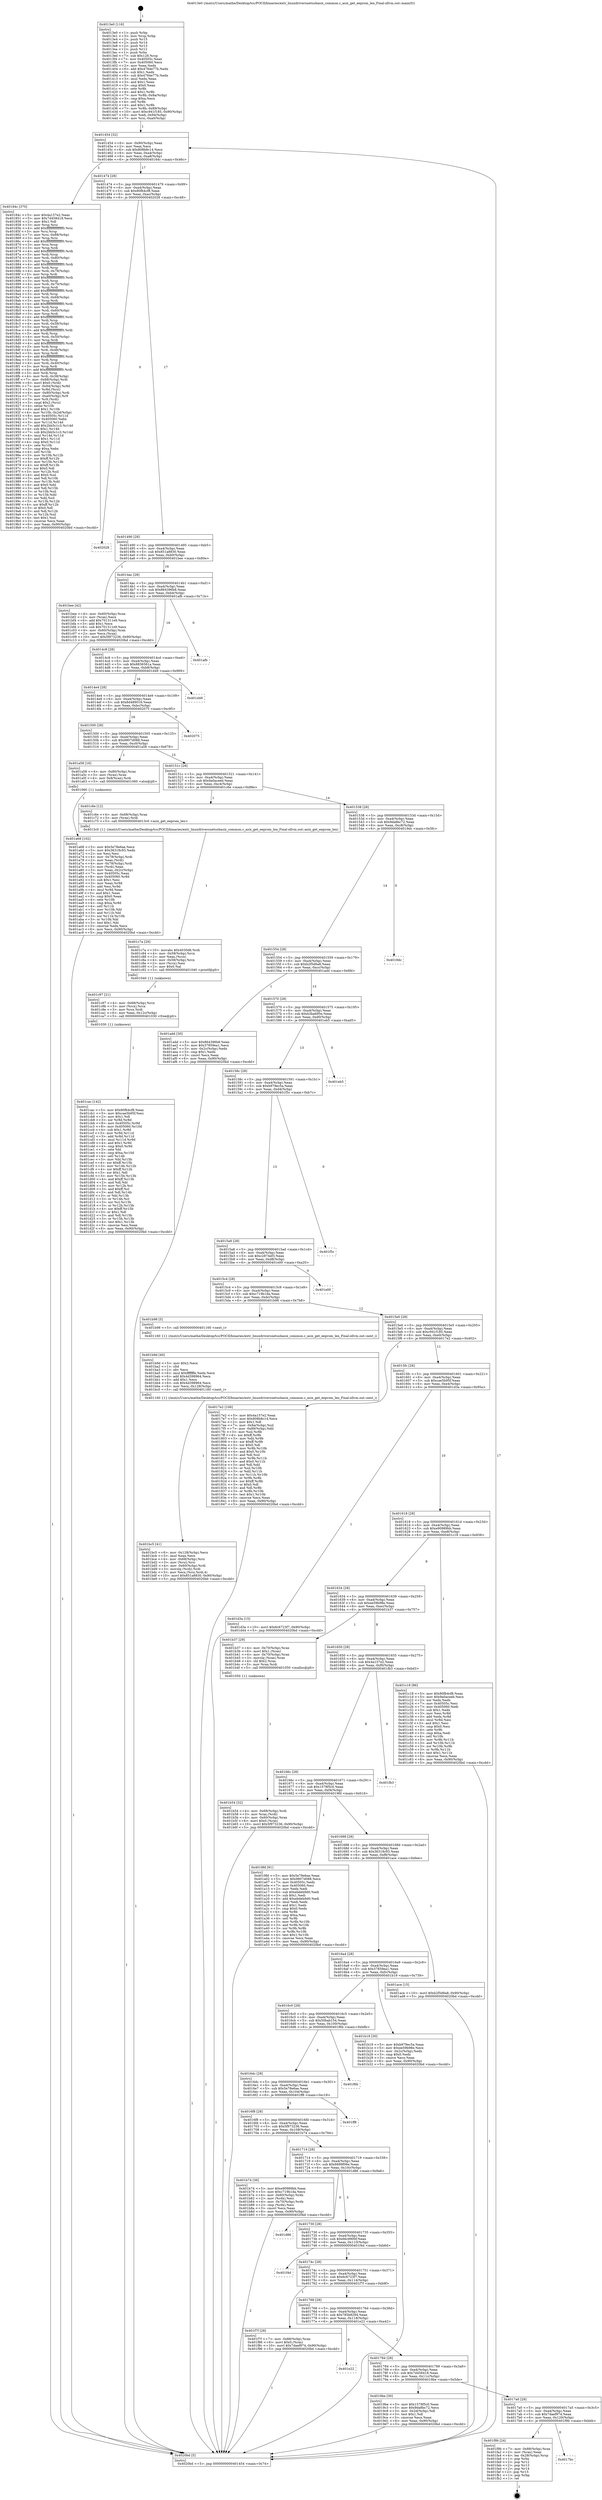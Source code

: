 digraph "0x4013e0" {
  label = "0x4013e0 (/mnt/c/Users/mathe/Desktop/tcc/POCII/binaries/extr_linuxdriversnetusbasix_common.c_asix_get_eeprom_len_Final-ollvm.out::main(0))"
  labelloc = "t"
  node[shape=record]

  Entry [label="",width=0.3,height=0.3,shape=circle,fillcolor=black,style=filled]
  "0x401454" [label="{
     0x401454 [32]\l
     | [instrs]\l
     &nbsp;&nbsp;0x401454 \<+6\>: mov -0x90(%rbp),%eax\l
     &nbsp;&nbsp;0x40145a \<+2\>: mov %eax,%ecx\l
     &nbsp;&nbsp;0x40145c \<+6\>: sub $0x808b8c14,%ecx\l
     &nbsp;&nbsp;0x401462 \<+6\>: mov %eax,-0xa4(%rbp)\l
     &nbsp;&nbsp;0x401468 \<+6\>: mov %ecx,-0xa8(%rbp)\l
     &nbsp;&nbsp;0x40146e \<+6\>: je 000000000040184c \<main+0x46c\>\l
  }"]
  "0x40184c" [label="{
     0x40184c [370]\l
     | [instrs]\l
     &nbsp;&nbsp;0x40184c \<+5\>: mov $0x4a157e2,%eax\l
     &nbsp;&nbsp;0x401851 \<+5\>: mov $0x7d458418,%ecx\l
     &nbsp;&nbsp;0x401856 \<+2\>: mov $0x1,%dl\l
     &nbsp;&nbsp;0x401858 \<+3\>: mov %rsp,%rsi\l
     &nbsp;&nbsp;0x40185b \<+4\>: add $0xfffffffffffffff0,%rsi\l
     &nbsp;&nbsp;0x40185f \<+3\>: mov %rsi,%rsp\l
     &nbsp;&nbsp;0x401862 \<+7\>: mov %rsi,-0x88(%rbp)\l
     &nbsp;&nbsp;0x401869 \<+3\>: mov %rsp,%rsi\l
     &nbsp;&nbsp;0x40186c \<+4\>: add $0xfffffffffffffff0,%rsi\l
     &nbsp;&nbsp;0x401870 \<+3\>: mov %rsi,%rsp\l
     &nbsp;&nbsp;0x401873 \<+3\>: mov %rsp,%rdi\l
     &nbsp;&nbsp;0x401876 \<+4\>: add $0xfffffffffffffff0,%rdi\l
     &nbsp;&nbsp;0x40187a \<+3\>: mov %rdi,%rsp\l
     &nbsp;&nbsp;0x40187d \<+4\>: mov %rdi,-0x80(%rbp)\l
     &nbsp;&nbsp;0x401881 \<+3\>: mov %rsp,%rdi\l
     &nbsp;&nbsp;0x401884 \<+4\>: add $0xfffffffffffffff0,%rdi\l
     &nbsp;&nbsp;0x401888 \<+3\>: mov %rdi,%rsp\l
     &nbsp;&nbsp;0x40188b \<+4\>: mov %rdi,-0x78(%rbp)\l
     &nbsp;&nbsp;0x40188f \<+3\>: mov %rsp,%rdi\l
     &nbsp;&nbsp;0x401892 \<+4\>: add $0xfffffffffffffff0,%rdi\l
     &nbsp;&nbsp;0x401896 \<+3\>: mov %rdi,%rsp\l
     &nbsp;&nbsp;0x401899 \<+4\>: mov %rdi,-0x70(%rbp)\l
     &nbsp;&nbsp;0x40189d \<+3\>: mov %rsp,%rdi\l
     &nbsp;&nbsp;0x4018a0 \<+4\>: add $0xfffffffffffffff0,%rdi\l
     &nbsp;&nbsp;0x4018a4 \<+3\>: mov %rdi,%rsp\l
     &nbsp;&nbsp;0x4018a7 \<+4\>: mov %rdi,-0x68(%rbp)\l
     &nbsp;&nbsp;0x4018ab \<+3\>: mov %rsp,%rdi\l
     &nbsp;&nbsp;0x4018ae \<+4\>: add $0xfffffffffffffff0,%rdi\l
     &nbsp;&nbsp;0x4018b2 \<+3\>: mov %rdi,%rsp\l
     &nbsp;&nbsp;0x4018b5 \<+4\>: mov %rdi,-0x60(%rbp)\l
     &nbsp;&nbsp;0x4018b9 \<+3\>: mov %rsp,%rdi\l
     &nbsp;&nbsp;0x4018bc \<+4\>: add $0xfffffffffffffff0,%rdi\l
     &nbsp;&nbsp;0x4018c0 \<+3\>: mov %rdi,%rsp\l
     &nbsp;&nbsp;0x4018c3 \<+4\>: mov %rdi,-0x58(%rbp)\l
     &nbsp;&nbsp;0x4018c7 \<+3\>: mov %rsp,%rdi\l
     &nbsp;&nbsp;0x4018ca \<+4\>: add $0xfffffffffffffff0,%rdi\l
     &nbsp;&nbsp;0x4018ce \<+3\>: mov %rdi,%rsp\l
     &nbsp;&nbsp;0x4018d1 \<+4\>: mov %rdi,-0x50(%rbp)\l
     &nbsp;&nbsp;0x4018d5 \<+3\>: mov %rsp,%rdi\l
     &nbsp;&nbsp;0x4018d8 \<+4\>: add $0xfffffffffffffff0,%rdi\l
     &nbsp;&nbsp;0x4018dc \<+3\>: mov %rdi,%rsp\l
     &nbsp;&nbsp;0x4018df \<+4\>: mov %rdi,-0x48(%rbp)\l
     &nbsp;&nbsp;0x4018e3 \<+3\>: mov %rsp,%rdi\l
     &nbsp;&nbsp;0x4018e6 \<+4\>: add $0xfffffffffffffff0,%rdi\l
     &nbsp;&nbsp;0x4018ea \<+3\>: mov %rdi,%rsp\l
     &nbsp;&nbsp;0x4018ed \<+4\>: mov %rdi,-0x40(%rbp)\l
     &nbsp;&nbsp;0x4018f1 \<+3\>: mov %rsp,%rdi\l
     &nbsp;&nbsp;0x4018f4 \<+4\>: add $0xfffffffffffffff0,%rdi\l
     &nbsp;&nbsp;0x4018f8 \<+3\>: mov %rdi,%rsp\l
     &nbsp;&nbsp;0x4018fb \<+4\>: mov %rdi,-0x38(%rbp)\l
     &nbsp;&nbsp;0x4018ff \<+7\>: mov -0x88(%rbp),%rdi\l
     &nbsp;&nbsp;0x401906 \<+6\>: movl $0x0,(%rdi)\l
     &nbsp;&nbsp;0x40190c \<+7\>: mov -0x94(%rbp),%r8d\l
     &nbsp;&nbsp;0x401913 \<+3\>: mov %r8d,(%rsi)\l
     &nbsp;&nbsp;0x401916 \<+4\>: mov -0x80(%rbp),%rdi\l
     &nbsp;&nbsp;0x40191a \<+7\>: mov -0xa0(%rbp),%r9\l
     &nbsp;&nbsp;0x401921 \<+3\>: mov %r9,(%rdi)\l
     &nbsp;&nbsp;0x401924 \<+3\>: cmpl $0x2,(%rsi)\l
     &nbsp;&nbsp;0x401927 \<+4\>: setne %r10b\l
     &nbsp;&nbsp;0x40192b \<+4\>: and $0x1,%r10b\l
     &nbsp;&nbsp;0x40192f \<+4\>: mov %r10b,-0x2d(%rbp)\l
     &nbsp;&nbsp;0x401933 \<+8\>: mov 0x40505c,%r11d\l
     &nbsp;&nbsp;0x40193b \<+7\>: mov 0x405060,%ebx\l
     &nbsp;&nbsp;0x401942 \<+3\>: mov %r11d,%r14d\l
     &nbsp;&nbsp;0x401945 \<+7\>: add $0x2bb5c1c3,%r14d\l
     &nbsp;&nbsp;0x40194c \<+4\>: sub $0x1,%r14d\l
     &nbsp;&nbsp;0x401950 \<+7\>: sub $0x2bb5c1c3,%r14d\l
     &nbsp;&nbsp;0x401957 \<+4\>: imul %r14d,%r11d\l
     &nbsp;&nbsp;0x40195b \<+4\>: and $0x1,%r11d\l
     &nbsp;&nbsp;0x40195f \<+4\>: cmp $0x0,%r11d\l
     &nbsp;&nbsp;0x401963 \<+4\>: sete %r10b\l
     &nbsp;&nbsp;0x401967 \<+3\>: cmp $0xa,%ebx\l
     &nbsp;&nbsp;0x40196a \<+4\>: setl %r15b\l
     &nbsp;&nbsp;0x40196e \<+3\>: mov %r10b,%r12b\l
     &nbsp;&nbsp;0x401971 \<+4\>: xor $0xff,%r12b\l
     &nbsp;&nbsp;0x401975 \<+3\>: mov %r15b,%r13b\l
     &nbsp;&nbsp;0x401978 \<+4\>: xor $0xff,%r13b\l
     &nbsp;&nbsp;0x40197c \<+3\>: xor $0x0,%dl\l
     &nbsp;&nbsp;0x40197f \<+3\>: mov %r12b,%sil\l
     &nbsp;&nbsp;0x401982 \<+4\>: and $0x0,%sil\l
     &nbsp;&nbsp;0x401986 \<+3\>: and %dl,%r10b\l
     &nbsp;&nbsp;0x401989 \<+3\>: mov %r13b,%dil\l
     &nbsp;&nbsp;0x40198c \<+4\>: and $0x0,%dil\l
     &nbsp;&nbsp;0x401990 \<+3\>: and %dl,%r15b\l
     &nbsp;&nbsp;0x401993 \<+3\>: or %r10b,%sil\l
     &nbsp;&nbsp;0x401996 \<+3\>: or %r15b,%dil\l
     &nbsp;&nbsp;0x401999 \<+3\>: xor %dil,%sil\l
     &nbsp;&nbsp;0x40199c \<+3\>: or %r13b,%r12b\l
     &nbsp;&nbsp;0x40199f \<+4\>: xor $0xff,%r12b\l
     &nbsp;&nbsp;0x4019a3 \<+3\>: or $0x0,%dl\l
     &nbsp;&nbsp;0x4019a6 \<+3\>: and %dl,%r12b\l
     &nbsp;&nbsp;0x4019a9 \<+3\>: or %r12b,%sil\l
     &nbsp;&nbsp;0x4019ac \<+4\>: test $0x1,%sil\l
     &nbsp;&nbsp;0x4019b0 \<+3\>: cmovne %ecx,%eax\l
     &nbsp;&nbsp;0x4019b3 \<+6\>: mov %eax,-0x90(%rbp)\l
     &nbsp;&nbsp;0x4019b9 \<+5\>: jmp 00000000004020bd \<main+0xcdd\>\l
  }"]
  "0x401474" [label="{
     0x401474 [28]\l
     | [instrs]\l
     &nbsp;&nbsp;0x401474 \<+5\>: jmp 0000000000401479 \<main+0x99\>\l
     &nbsp;&nbsp;0x401479 \<+6\>: mov -0xa4(%rbp),%eax\l
     &nbsp;&nbsp;0x40147f \<+5\>: sub $0x80fb4cf8,%eax\l
     &nbsp;&nbsp;0x401484 \<+6\>: mov %eax,-0xac(%rbp)\l
     &nbsp;&nbsp;0x40148a \<+6\>: je 0000000000402028 \<main+0xc48\>\l
  }"]
  Exit [label="",width=0.3,height=0.3,shape=circle,fillcolor=black,style=filled,peripheries=2]
  "0x402028" [label="{
     0x402028\l
  }", style=dashed]
  "0x401490" [label="{
     0x401490 [28]\l
     | [instrs]\l
     &nbsp;&nbsp;0x401490 \<+5\>: jmp 0000000000401495 \<main+0xb5\>\l
     &nbsp;&nbsp;0x401495 \<+6\>: mov -0xa4(%rbp),%eax\l
     &nbsp;&nbsp;0x40149b \<+5\>: sub $0x851a8830,%eax\l
     &nbsp;&nbsp;0x4014a0 \<+6\>: mov %eax,-0xb0(%rbp)\l
     &nbsp;&nbsp;0x4014a6 \<+6\>: je 0000000000401bee \<main+0x80e\>\l
  }"]
  "0x4017bc" [label="{
     0x4017bc\l
  }", style=dashed]
  "0x401bee" [label="{
     0x401bee [42]\l
     | [instrs]\l
     &nbsp;&nbsp;0x401bee \<+4\>: mov -0x60(%rbp),%rax\l
     &nbsp;&nbsp;0x401bf2 \<+2\>: mov (%rax),%ecx\l
     &nbsp;&nbsp;0x401bf4 \<+6\>: add $0x701311e9,%ecx\l
     &nbsp;&nbsp;0x401bfa \<+3\>: add $0x1,%ecx\l
     &nbsp;&nbsp;0x401bfd \<+6\>: sub $0x701311e9,%ecx\l
     &nbsp;&nbsp;0x401c03 \<+4\>: mov -0x60(%rbp),%rax\l
     &nbsp;&nbsp;0x401c07 \<+2\>: mov %ecx,(%rax)\l
     &nbsp;&nbsp;0x401c09 \<+10\>: movl $0x5f973236,-0x90(%rbp)\l
     &nbsp;&nbsp;0x401c13 \<+5\>: jmp 00000000004020bd \<main+0xcdd\>\l
  }"]
  "0x4014ac" [label="{
     0x4014ac [28]\l
     | [instrs]\l
     &nbsp;&nbsp;0x4014ac \<+5\>: jmp 00000000004014b1 \<main+0xd1\>\l
     &nbsp;&nbsp;0x4014b1 \<+6\>: mov -0xa4(%rbp),%eax\l
     &nbsp;&nbsp;0x4014b7 \<+5\>: sub $0x864396b8,%eax\l
     &nbsp;&nbsp;0x4014bc \<+6\>: mov %eax,-0xb4(%rbp)\l
     &nbsp;&nbsp;0x4014c2 \<+6\>: je 0000000000401afb \<main+0x71b\>\l
  }"]
  "0x401f9b" [label="{
     0x401f9b [24]\l
     | [instrs]\l
     &nbsp;&nbsp;0x401f9b \<+7\>: mov -0x88(%rbp),%rax\l
     &nbsp;&nbsp;0x401fa2 \<+2\>: mov (%rax),%eax\l
     &nbsp;&nbsp;0x401fa4 \<+4\>: lea -0x28(%rbp),%rsp\l
     &nbsp;&nbsp;0x401fa8 \<+1\>: pop %rbx\l
     &nbsp;&nbsp;0x401fa9 \<+2\>: pop %r12\l
     &nbsp;&nbsp;0x401fab \<+2\>: pop %r13\l
     &nbsp;&nbsp;0x401fad \<+2\>: pop %r14\l
     &nbsp;&nbsp;0x401faf \<+2\>: pop %r15\l
     &nbsp;&nbsp;0x401fb1 \<+1\>: pop %rbp\l
     &nbsp;&nbsp;0x401fb2 \<+1\>: ret\l
  }"]
  "0x401afb" [label="{
     0x401afb\l
  }", style=dashed]
  "0x4014c8" [label="{
     0x4014c8 [28]\l
     | [instrs]\l
     &nbsp;&nbsp;0x4014c8 \<+5\>: jmp 00000000004014cd \<main+0xed\>\l
     &nbsp;&nbsp;0x4014cd \<+6\>: mov -0xa4(%rbp),%eax\l
     &nbsp;&nbsp;0x4014d3 \<+5\>: sub $0x8836561a,%eax\l
     &nbsp;&nbsp;0x4014d8 \<+6\>: mov %eax,-0xb8(%rbp)\l
     &nbsp;&nbsp;0x4014de \<+6\>: je 0000000000401d49 \<main+0x969\>\l
  }"]
  "0x401cac" [label="{
     0x401cac [142]\l
     | [instrs]\l
     &nbsp;&nbsp;0x401cac \<+5\>: mov $0x80fb4cf8,%eax\l
     &nbsp;&nbsp;0x401cb1 \<+5\>: mov $0xcae5b95f,%esi\l
     &nbsp;&nbsp;0x401cb6 \<+2\>: mov $0x1,%dl\l
     &nbsp;&nbsp;0x401cb8 \<+3\>: xor %r8d,%r8d\l
     &nbsp;&nbsp;0x401cbb \<+8\>: mov 0x40505c,%r9d\l
     &nbsp;&nbsp;0x401cc3 \<+8\>: mov 0x405060,%r10d\l
     &nbsp;&nbsp;0x401ccb \<+4\>: sub $0x1,%r8d\l
     &nbsp;&nbsp;0x401ccf \<+3\>: mov %r9d,%r11d\l
     &nbsp;&nbsp;0x401cd2 \<+3\>: add %r8d,%r11d\l
     &nbsp;&nbsp;0x401cd5 \<+4\>: imul %r11d,%r9d\l
     &nbsp;&nbsp;0x401cd9 \<+4\>: and $0x1,%r9d\l
     &nbsp;&nbsp;0x401cdd \<+4\>: cmp $0x0,%r9d\l
     &nbsp;&nbsp;0x401ce1 \<+3\>: sete %bl\l
     &nbsp;&nbsp;0x401ce4 \<+4\>: cmp $0xa,%r10d\l
     &nbsp;&nbsp;0x401ce8 \<+4\>: setl %r14b\l
     &nbsp;&nbsp;0x401cec \<+3\>: mov %bl,%r15b\l
     &nbsp;&nbsp;0x401cef \<+4\>: xor $0xff,%r15b\l
     &nbsp;&nbsp;0x401cf3 \<+3\>: mov %r14b,%r12b\l
     &nbsp;&nbsp;0x401cf6 \<+4\>: xor $0xff,%r12b\l
     &nbsp;&nbsp;0x401cfa \<+3\>: xor $0x1,%dl\l
     &nbsp;&nbsp;0x401cfd \<+3\>: mov %r15b,%r13b\l
     &nbsp;&nbsp;0x401d00 \<+4\>: and $0xff,%r13b\l
     &nbsp;&nbsp;0x401d04 \<+2\>: and %dl,%bl\l
     &nbsp;&nbsp;0x401d06 \<+3\>: mov %r12b,%cl\l
     &nbsp;&nbsp;0x401d09 \<+3\>: and $0xff,%cl\l
     &nbsp;&nbsp;0x401d0c \<+3\>: and %dl,%r14b\l
     &nbsp;&nbsp;0x401d0f \<+3\>: or %bl,%r13b\l
     &nbsp;&nbsp;0x401d12 \<+3\>: or %r14b,%cl\l
     &nbsp;&nbsp;0x401d15 \<+3\>: xor %cl,%r13b\l
     &nbsp;&nbsp;0x401d18 \<+3\>: or %r12b,%r15b\l
     &nbsp;&nbsp;0x401d1b \<+4\>: xor $0xff,%r15b\l
     &nbsp;&nbsp;0x401d1f \<+3\>: or $0x1,%dl\l
     &nbsp;&nbsp;0x401d22 \<+3\>: and %dl,%r15b\l
     &nbsp;&nbsp;0x401d25 \<+3\>: or %r15b,%r13b\l
     &nbsp;&nbsp;0x401d28 \<+4\>: test $0x1,%r13b\l
     &nbsp;&nbsp;0x401d2c \<+3\>: cmovne %esi,%eax\l
     &nbsp;&nbsp;0x401d2f \<+6\>: mov %eax,-0x90(%rbp)\l
     &nbsp;&nbsp;0x401d35 \<+5\>: jmp 00000000004020bd \<main+0xcdd\>\l
  }"]
  "0x401d49" [label="{
     0x401d49\l
  }", style=dashed]
  "0x4014e4" [label="{
     0x4014e4 [28]\l
     | [instrs]\l
     &nbsp;&nbsp;0x4014e4 \<+5\>: jmp 00000000004014e9 \<main+0x109\>\l
     &nbsp;&nbsp;0x4014e9 \<+6\>: mov -0xa4(%rbp),%eax\l
     &nbsp;&nbsp;0x4014ef \<+5\>: sub $0x8d489016,%eax\l
     &nbsp;&nbsp;0x4014f4 \<+6\>: mov %eax,-0xbc(%rbp)\l
     &nbsp;&nbsp;0x4014fa \<+6\>: je 0000000000402075 \<main+0xc95\>\l
  }"]
  "0x401c97" [label="{
     0x401c97 [21]\l
     | [instrs]\l
     &nbsp;&nbsp;0x401c97 \<+4\>: mov -0x68(%rbp),%rcx\l
     &nbsp;&nbsp;0x401c9b \<+3\>: mov (%rcx),%rcx\l
     &nbsp;&nbsp;0x401c9e \<+3\>: mov %rcx,%rdi\l
     &nbsp;&nbsp;0x401ca1 \<+6\>: mov %eax,-0x12c(%rbp)\l
     &nbsp;&nbsp;0x401ca7 \<+5\>: call 0000000000401030 \<free@plt\>\l
     | [calls]\l
     &nbsp;&nbsp;0x401030 \{1\} (unknown)\l
  }"]
  "0x402075" [label="{
     0x402075\l
  }", style=dashed]
  "0x401500" [label="{
     0x401500 [28]\l
     | [instrs]\l
     &nbsp;&nbsp;0x401500 \<+5\>: jmp 0000000000401505 \<main+0x125\>\l
     &nbsp;&nbsp;0x401505 \<+6\>: mov -0xa4(%rbp),%eax\l
     &nbsp;&nbsp;0x40150b \<+5\>: sub $0x9807d088,%eax\l
     &nbsp;&nbsp;0x401510 \<+6\>: mov %eax,-0xc0(%rbp)\l
     &nbsp;&nbsp;0x401516 \<+6\>: je 0000000000401a58 \<main+0x678\>\l
  }"]
  "0x401c7a" [label="{
     0x401c7a [29]\l
     | [instrs]\l
     &nbsp;&nbsp;0x401c7a \<+10\>: movabs $0x4030d6,%rdi\l
     &nbsp;&nbsp;0x401c84 \<+4\>: mov -0x58(%rbp),%rcx\l
     &nbsp;&nbsp;0x401c88 \<+2\>: mov %eax,(%rcx)\l
     &nbsp;&nbsp;0x401c8a \<+4\>: mov -0x58(%rbp),%rcx\l
     &nbsp;&nbsp;0x401c8e \<+2\>: mov (%rcx),%esi\l
     &nbsp;&nbsp;0x401c90 \<+2\>: mov $0x0,%al\l
     &nbsp;&nbsp;0x401c92 \<+5\>: call 0000000000401040 \<printf@plt\>\l
     | [calls]\l
     &nbsp;&nbsp;0x401040 \{1\} (unknown)\l
  }"]
  "0x401a58" [label="{
     0x401a58 [16]\l
     | [instrs]\l
     &nbsp;&nbsp;0x401a58 \<+4\>: mov -0x80(%rbp),%rax\l
     &nbsp;&nbsp;0x401a5c \<+3\>: mov (%rax),%rax\l
     &nbsp;&nbsp;0x401a5f \<+4\>: mov 0x8(%rax),%rdi\l
     &nbsp;&nbsp;0x401a63 \<+5\>: call 0000000000401060 \<atoi@plt\>\l
     | [calls]\l
     &nbsp;&nbsp;0x401060 \{1\} (unknown)\l
  }"]
  "0x40151c" [label="{
     0x40151c [28]\l
     | [instrs]\l
     &nbsp;&nbsp;0x40151c \<+5\>: jmp 0000000000401521 \<main+0x141\>\l
     &nbsp;&nbsp;0x401521 \<+6\>: mov -0xa4(%rbp),%eax\l
     &nbsp;&nbsp;0x401527 \<+5\>: sub $0x9a0aceeb,%eax\l
     &nbsp;&nbsp;0x40152c \<+6\>: mov %eax,-0xc4(%rbp)\l
     &nbsp;&nbsp;0x401532 \<+6\>: je 0000000000401c6e \<main+0x88e\>\l
  }"]
  "0x401bc5" [label="{
     0x401bc5 [41]\l
     | [instrs]\l
     &nbsp;&nbsp;0x401bc5 \<+6\>: mov -0x128(%rbp),%ecx\l
     &nbsp;&nbsp;0x401bcb \<+3\>: imul %eax,%ecx\l
     &nbsp;&nbsp;0x401bce \<+4\>: mov -0x68(%rbp),%rsi\l
     &nbsp;&nbsp;0x401bd2 \<+3\>: mov (%rsi),%rsi\l
     &nbsp;&nbsp;0x401bd5 \<+4\>: mov -0x60(%rbp),%rdi\l
     &nbsp;&nbsp;0x401bd9 \<+3\>: movslq (%rdi),%rdi\l
     &nbsp;&nbsp;0x401bdc \<+3\>: mov %ecx,(%rsi,%rdi,4)\l
     &nbsp;&nbsp;0x401bdf \<+10\>: movl $0x851a8830,-0x90(%rbp)\l
     &nbsp;&nbsp;0x401be9 \<+5\>: jmp 00000000004020bd \<main+0xcdd\>\l
  }"]
  "0x401c6e" [label="{
     0x401c6e [12]\l
     | [instrs]\l
     &nbsp;&nbsp;0x401c6e \<+4\>: mov -0x68(%rbp),%rax\l
     &nbsp;&nbsp;0x401c72 \<+3\>: mov (%rax),%rdi\l
     &nbsp;&nbsp;0x401c75 \<+5\>: call 00000000004013c0 \<asix_get_eeprom_len\>\l
     | [calls]\l
     &nbsp;&nbsp;0x4013c0 \{1\} (/mnt/c/Users/mathe/Desktop/tcc/POCII/binaries/extr_linuxdriversnetusbasix_common.c_asix_get_eeprom_len_Final-ollvm.out::asix_get_eeprom_len)\l
  }"]
  "0x401538" [label="{
     0x401538 [28]\l
     | [instrs]\l
     &nbsp;&nbsp;0x401538 \<+5\>: jmp 000000000040153d \<main+0x15d\>\l
     &nbsp;&nbsp;0x40153d \<+6\>: mov -0xa4(%rbp),%eax\l
     &nbsp;&nbsp;0x401543 \<+5\>: sub $0x9da8bc72,%eax\l
     &nbsp;&nbsp;0x401548 \<+6\>: mov %eax,-0xc8(%rbp)\l
     &nbsp;&nbsp;0x40154e \<+6\>: je 00000000004019dc \<main+0x5fc\>\l
  }"]
  "0x401b9d" [label="{
     0x401b9d [40]\l
     | [instrs]\l
     &nbsp;&nbsp;0x401b9d \<+5\>: mov $0x2,%ecx\l
     &nbsp;&nbsp;0x401ba2 \<+1\>: cltd\l
     &nbsp;&nbsp;0x401ba3 \<+2\>: idiv %ecx\l
     &nbsp;&nbsp;0x401ba5 \<+6\>: imul $0xfffffffe,%edx,%ecx\l
     &nbsp;&nbsp;0x401bab \<+6\>: add $0x4d398964,%ecx\l
     &nbsp;&nbsp;0x401bb1 \<+3\>: add $0x1,%ecx\l
     &nbsp;&nbsp;0x401bb4 \<+6\>: sub $0x4d398964,%ecx\l
     &nbsp;&nbsp;0x401bba \<+6\>: mov %ecx,-0x128(%rbp)\l
     &nbsp;&nbsp;0x401bc0 \<+5\>: call 0000000000401160 \<next_i\>\l
     | [calls]\l
     &nbsp;&nbsp;0x401160 \{1\} (/mnt/c/Users/mathe/Desktop/tcc/POCII/binaries/extr_linuxdriversnetusbasix_common.c_asix_get_eeprom_len_Final-ollvm.out::next_i)\l
  }"]
  "0x4019dc" [label="{
     0x4019dc\l
  }", style=dashed]
  "0x401554" [label="{
     0x401554 [28]\l
     | [instrs]\l
     &nbsp;&nbsp;0x401554 \<+5\>: jmp 0000000000401559 \<main+0x179\>\l
     &nbsp;&nbsp;0x401559 \<+6\>: mov -0xa4(%rbp),%eax\l
     &nbsp;&nbsp;0x40155f \<+5\>: sub $0xb2f5d6a8,%eax\l
     &nbsp;&nbsp;0x401564 \<+6\>: mov %eax,-0xcc(%rbp)\l
     &nbsp;&nbsp;0x40156a \<+6\>: je 0000000000401add \<main+0x6fd\>\l
  }"]
  "0x401b54" [label="{
     0x401b54 [32]\l
     | [instrs]\l
     &nbsp;&nbsp;0x401b54 \<+4\>: mov -0x68(%rbp),%rdi\l
     &nbsp;&nbsp;0x401b58 \<+3\>: mov %rax,(%rdi)\l
     &nbsp;&nbsp;0x401b5b \<+4\>: mov -0x60(%rbp),%rax\l
     &nbsp;&nbsp;0x401b5f \<+6\>: movl $0x0,(%rax)\l
     &nbsp;&nbsp;0x401b65 \<+10\>: movl $0x5f973236,-0x90(%rbp)\l
     &nbsp;&nbsp;0x401b6f \<+5\>: jmp 00000000004020bd \<main+0xcdd\>\l
  }"]
  "0x401add" [label="{
     0x401add [30]\l
     | [instrs]\l
     &nbsp;&nbsp;0x401add \<+5\>: mov $0x864396b8,%eax\l
     &nbsp;&nbsp;0x401ae2 \<+5\>: mov $0x37859ea1,%ecx\l
     &nbsp;&nbsp;0x401ae7 \<+3\>: mov -0x2c(%rbp),%edx\l
     &nbsp;&nbsp;0x401aea \<+3\>: cmp $0x1,%edx\l
     &nbsp;&nbsp;0x401aed \<+3\>: cmovl %ecx,%eax\l
     &nbsp;&nbsp;0x401af0 \<+6\>: mov %eax,-0x90(%rbp)\l
     &nbsp;&nbsp;0x401af6 \<+5\>: jmp 00000000004020bd \<main+0xcdd\>\l
  }"]
  "0x401570" [label="{
     0x401570 [28]\l
     | [instrs]\l
     &nbsp;&nbsp;0x401570 \<+5\>: jmp 0000000000401575 \<main+0x195\>\l
     &nbsp;&nbsp;0x401575 \<+6\>: mov -0xa4(%rbp),%eax\l
     &nbsp;&nbsp;0x40157b \<+5\>: sub $0xb3ba695e,%eax\l
     &nbsp;&nbsp;0x401580 \<+6\>: mov %eax,-0xd0(%rbp)\l
     &nbsp;&nbsp;0x401586 \<+6\>: je 0000000000401eb5 \<main+0xad5\>\l
  }"]
  "0x401a68" [label="{
     0x401a68 [102]\l
     | [instrs]\l
     &nbsp;&nbsp;0x401a68 \<+5\>: mov $0x5e78e6ae,%ecx\l
     &nbsp;&nbsp;0x401a6d \<+5\>: mov $0x36318c93,%edx\l
     &nbsp;&nbsp;0x401a72 \<+2\>: xor %esi,%esi\l
     &nbsp;&nbsp;0x401a74 \<+4\>: mov -0x78(%rbp),%rdi\l
     &nbsp;&nbsp;0x401a78 \<+2\>: mov %eax,(%rdi)\l
     &nbsp;&nbsp;0x401a7a \<+4\>: mov -0x78(%rbp),%rdi\l
     &nbsp;&nbsp;0x401a7e \<+2\>: mov (%rdi),%eax\l
     &nbsp;&nbsp;0x401a80 \<+3\>: mov %eax,-0x2c(%rbp)\l
     &nbsp;&nbsp;0x401a83 \<+7\>: mov 0x40505c,%eax\l
     &nbsp;&nbsp;0x401a8a \<+8\>: mov 0x405060,%r8d\l
     &nbsp;&nbsp;0x401a92 \<+3\>: sub $0x1,%esi\l
     &nbsp;&nbsp;0x401a95 \<+3\>: mov %eax,%r9d\l
     &nbsp;&nbsp;0x401a98 \<+3\>: add %esi,%r9d\l
     &nbsp;&nbsp;0x401a9b \<+4\>: imul %r9d,%eax\l
     &nbsp;&nbsp;0x401a9f \<+3\>: and $0x1,%eax\l
     &nbsp;&nbsp;0x401aa2 \<+3\>: cmp $0x0,%eax\l
     &nbsp;&nbsp;0x401aa5 \<+4\>: sete %r10b\l
     &nbsp;&nbsp;0x401aa9 \<+4\>: cmp $0xa,%r8d\l
     &nbsp;&nbsp;0x401aad \<+4\>: setl %r11b\l
     &nbsp;&nbsp;0x401ab1 \<+3\>: mov %r10b,%bl\l
     &nbsp;&nbsp;0x401ab4 \<+3\>: and %r11b,%bl\l
     &nbsp;&nbsp;0x401ab7 \<+3\>: xor %r11b,%r10b\l
     &nbsp;&nbsp;0x401aba \<+3\>: or %r10b,%bl\l
     &nbsp;&nbsp;0x401abd \<+3\>: test $0x1,%bl\l
     &nbsp;&nbsp;0x401ac0 \<+3\>: cmovne %edx,%ecx\l
     &nbsp;&nbsp;0x401ac3 \<+6\>: mov %ecx,-0x90(%rbp)\l
     &nbsp;&nbsp;0x401ac9 \<+5\>: jmp 00000000004020bd \<main+0xcdd\>\l
  }"]
  "0x401eb5" [label="{
     0x401eb5\l
  }", style=dashed]
  "0x40158c" [label="{
     0x40158c [28]\l
     | [instrs]\l
     &nbsp;&nbsp;0x40158c \<+5\>: jmp 0000000000401591 \<main+0x1b1\>\l
     &nbsp;&nbsp;0x401591 \<+6\>: mov -0xa4(%rbp),%eax\l
     &nbsp;&nbsp;0x401597 \<+5\>: sub $0xb979ec5a,%eax\l
     &nbsp;&nbsp;0x40159c \<+6\>: mov %eax,-0xd4(%rbp)\l
     &nbsp;&nbsp;0x4015a2 \<+6\>: je 0000000000401f5c \<main+0xb7c\>\l
  }"]
  "0x4017a0" [label="{
     0x4017a0 [28]\l
     | [instrs]\l
     &nbsp;&nbsp;0x4017a0 \<+5\>: jmp 00000000004017a5 \<main+0x3c5\>\l
     &nbsp;&nbsp;0x4017a5 \<+6\>: mov -0xa4(%rbp),%eax\l
     &nbsp;&nbsp;0x4017ab \<+5\>: sub $0x7daef974,%eax\l
     &nbsp;&nbsp;0x4017b0 \<+6\>: mov %eax,-0x120(%rbp)\l
     &nbsp;&nbsp;0x4017b6 \<+6\>: je 0000000000401f9b \<main+0xbbb\>\l
  }"]
  "0x401f5c" [label="{
     0x401f5c\l
  }", style=dashed]
  "0x4015a8" [label="{
     0x4015a8 [28]\l
     | [instrs]\l
     &nbsp;&nbsp;0x4015a8 \<+5\>: jmp 00000000004015ad \<main+0x1cd\>\l
     &nbsp;&nbsp;0x4015ad \<+6\>: mov -0xa4(%rbp),%eax\l
     &nbsp;&nbsp;0x4015b3 \<+5\>: sub $0xc2874ef3,%eax\l
     &nbsp;&nbsp;0x4015b8 \<+6\>: mov %eax,-0xd8(%rbp)\l
     &nbsp;&nbsp;0x4015be \<+6\>: je 0000000000401e00 \<main+0xa20\>\l
  }"]
  "0x4019be" [label="{
     0x4019be [30]\l
     | [instrs]\l
     &nbsp;&nbsp;0x4019be \<+5\>: mov $0x1578f5c0,%eax\l
     &nbsp;&nbsp;0x4019c3 \<+5\>: mov $0x9da8bc72,%ecx\l
     &nbsp;&nbsp;0x4019c8 \<+3\>: mov -0x2d(%rbp),%dl\l
     &nbsp;&nbsp;0x4019cb \<+3\>: test $0x1,%dl\l
     &nbsp;&nbsp;0x4019ce \<+3\>: cmovne %ecx,%eax\l
     &nbsp;&nbsp;0x4019d1 \<+6\>: mov %eax,-0x90(%rbp)\l
     &nbsp;&nbsp;0x4019d7 \<+5\>: jmp 00000000004020bd \<main+0xcdd\>\l
  }"]
  "0x401e00" [label="{
     0x401e00\l
  }", style=dashed]
  "0x4015c4" [label="{
     0x4015c4 [28]\l
     | [instrs]\l
     &nbsp;&nbsp;0x4015c4 \<+5\>: jmp 00000000004015c9 \<main+0x1e9\>\l
     &nbsp;&nbsp;0x4015c9 \<+6\>: mov -0xa4(%rbp),%eax\l
     &nbsp;&nbsp;0x4015cf \<+5\>: sub $0xc719b1da,%eax\l
     &nbsp;&nbsp;0x4015d4 \<+6\>: mov %eax,-0xdc(%rbp)\l
     &nbsp;&nbsp;0x4015da \<+6\>: je 0000000000401b98 \<main+0x7b8\>\l
  }"]
  "0x401784" [label="{
     0x401784 [28]\l
     | [instrs]\l
     &nbsp;&nbsp;0x401784 \<+5\>: jmp 0000000000401789 \<main+0x3a9\>\l
     &nbsp;&nbsp;0x401789 \<+6\>: mov -0xa4(%rbp),%eax\l
     &nbsp;&nbsp;0x40178f \<+5\>: sub $0x7d458418,%eax\l
     &nbsp;&nbsp;0x401794 \<+6\>: mov %eax,-0x11c(%rbp)\l
     &nbsp;&nbsp;0x40179a \<+6\>: je 00000000004019be \<main+0x5de\>\l
  }"]
  "0x401b98" [label="{
     0x401b98 [5]\l
     | [instrs]\l
     &nbsp;&nbsp;0x401b98 \<+5\>: call 0000000000401160 \<next_i\>\l
     | [calls]\l
     &nbsp;&nbsp;0x401160 \{1\} (/mnt/c/Users/mathe/Desktop/tcc/POCII/binaries/extr_linuxdriversnetusbasix_common.c_asix_get_eeprom_len_Final-ollvm.out::next_i)\l
  }"]
  "0x4015e0" [label="{
     0x4015e0 [28]\l
     | [instrs]\l
     &nbsp;&nbsp;0x4015e0 \<+5\>: jmp 00000000004015e5 \<main+0x205\>\l
     &nbsp;&nbsp;0x4015e5 \<+6\>: mov -0xa4(%rbp),%eax\l
     &nbsp;&nbsp;0x4015eb \<+5\>: sub $0xc941f185,%eax\l
     &nbsp;&nbsp;0x4015f0 \<+6\>: mov %eax,-0xe0(%rbp)\l
     &nbsp;&nbsp;0x4015f6 \<+6\>: je 00000000004017e2 \<main+0x402\>\l
  }"]
  "0x401e22" [label="{
     0x401e22\l
  }", style=dashed]
  "0x4017e2" [label="{
     0x4017e2 [106]\l
     | [instrs]\l
     &nbsp;&nbsp;0x4017e2 \<+5\>: mov $0x4a157e2,%eax\l
     &nbsp;&nbsp;0x4017e7 \<+5\>: mov $0x808b8c14,%ecx\l
     &nbsp;&nbsp;0x4017ec \<+2\>: mov $0x1,%dl\l
     &nbsp;&nbsp;0x4017ee \<+7\>: mov -0x8a(%rbp),%sil\l
     &nbsp;&nbsp;0x4017f5 \<+7\>: mov -0x89(%rbp),%dil\l
     &nbsp;&nbsp;0x4017fc \<+3\>: mov %sil,%r8b\l
     &nbsp;&nbsp;0x4017ff \<+4\>: xor $0xff,%r8b\l
     &nbsp;&nbsp;0x401803 \<+3\>: mov %dil,%r9b\l
     &nbsp;&nbsp;0x401806 \<+4\>: xor $0xff,%r9b\l
     &nbsp;&nbsp;0x40180a \<+3\>: xor $0x0,%dl\l
     &nbsp;&nbsp;0x40180d \<+3\>: mov %r8b,%r10b\l
     &nbsp;&nbsp;0x401810 \<+4\>: and $0x0,%r10b\l
     &nbsp;&nbsp;0x401814 \<+3\>: and %dl,%sil\l
     &nbsp;&nbsp;0x401817 \<+3\>: mov %r9b,%r11b\l
     &nbsp;&nbsp;0x40181a \<+4\>: and $0x0,%r11b\l
     &nbsp;&nbsp;0x40181e \<+3\>: and %dl,%dil\l
     &nbsp;&nbsp;0x401821 \<+3\>: or %sil,%r10b\l
     &nbsp;&nbsp;0x401824 \<+3\>: or %dil,%r11b\l
     &nbsp;&nbsp;0x401827 \<+3\>: xor %r11b,%r10b\l
     &nbsp;&nbsp;0x40182a \<+3\>: or %r9b,%r8b\l
     &nbsp;&nbsp;0x40182d \<+4\>: xor $0xff,%r8b\l
     &nbsp;&nbsp;0x401831 \<+3\>: or $0x0,%dl\l
     &nbsp;&nbsp;0x401834 \<+3\>: and %dl,%r8b\l
     &nbsp;&nbsp;0x401837 \<+3\>: or %r8b,%r10b\l
     &nbsp;&nbsp;0x40183a \<+4\>: test $0x1,%r10b\l
     &nbsp;&nbsp;0x40183e \<+3\>: cmovne %ecx,%eax\l
     &nbsp;&nbsp;0x401841 \<+6\>: mov %eax,-0x90(%rbp)\l
     &nbsp;&nbsp;0x401847 \<+5\>: jmp 00000000004020bd \<main+0xcdd\>\l
  }"]
  "0x4015fc" [label="{
     0x4015fc [28]\l
     | [instrs]\l
     &nbsp;&nbsp;0x4015fc \<+5\>: jmp 0000000000401601 \<main+0x221\>\l
     &nbsp;&nbsp;0x401601 \<+6\>: mov -0xa4(%rbp),%eax\l
     &nbsp;&nbsp;0x401607 \<+5\>: sub $0xcae5b95f,%eax\l
     &nbsp;&nbsp;0x40160c \<+6\>: mov %eax,-0xe4(%rbp)\l
     &nbsp;&nbsp;0x401612 \<+6\>: je 0000000000401d3a \<main+0x95a\>\l
  }"]
  "0x4020bd" [label="{
     0x4020bd [5]\l
     | [instrs]\l
     &nbsp;&nbsp;0x4020bd \<+5\>: jmp 0000000000401454 \<main+0x74\>\l
  }"]
  "0x4013e0" [label="{
     0x4013e0 [116]\l
     | [instrs]\l
     &nbsp;&nbsp;0x4013e0 \<+1\>: push %rbp\l
     &nbsp;&nbsp;0x4013e1 \<+3\>: mov %rsp,%rbp\l
     &nbsp;&nbsp;0x4013e4 \<+2\>: push %r15\l
     &nbsp;&nbsp;0x4013e6 \<+2\>: push %r14\l
     &nbsp;&nbsp;0x4013e8 \<+2\>: push %r13\l
     &nbsp;&nbsp;0x4013ea \<+2\>: push %r12\l
     &nbsp;&nbsp;0x4013ec \<+1\>: push %rbx\l
     &nbsp;&nbsp;0x4013ed \<+7\>: sub $0x128,%rsp\l
     &nbsp;&nbsp;0x4013f4 \<+7\>: mov 0x40505c,%eax\l
     &nbsp;&nbsp;0x4013fb \<+7\>: mov 0x405060,%ecx\l
     &nbsp;&nbsp;0x401402 \<+2\>: mov %eax,%edx\l
     &nbsp;&nbsp;0x401404 \<+6\>: add $0x4784e77b,%edx\l
     &nbsp;&nbsp;0x40140a \<+3\>: sub $0x1,%edx\l
     &nbsp;&nbsp;0x40140d \<+6\>: sub $0x4784e77b,%edx\l
     &nbsp;&nbsp;0x401413 \<+3\>: imul %edx,%eax\l
     &nbsp;&nbsp;0x401416 \<+3\>: and $0x1,%eax\l
     &nbsp;&nbsp;0x401419 \<+3\>: cmp $0x0,%eax\l
     &nbsp;&nbsp;0x40141c \<+4\>: sete %r8b\l
     &nbsp;&nbsp;0x401420 \<+4\>: and $0x1,%r8b\l
     &nbsp;&nbsp;0x401424 \<+7\>: mov %r8b,-0x8a(%rbp)\l
     &nbsp;&nbsp;0x40142b \<+3\>: cmp $0xa,%ecx\l
     &nbsp;&nbsp;0x40142e \<+4\>: setl %r8b\l
     &nbsp;&nbsp;0x401432 \<+4\>: and $0x1,%r8b\l
     &nbsp;&nbsp;0x401436 \<+7\>: mov %r8b,-0x89(%rbp)\l
     &nbsp;&nbsp;0x40143d \<+10\>: movl $0xc941f185,-0x90(%rbp)\l
     &nbsp;&nbsp;0x401447 \<+6\>: mov %edi,-0x94(%rbp)\l
     &nbsp;&nbsp;0x40144d \<+7\>: mov %rsi,-0xa0(%rbp)\l
  }"]
  "0x401768" [label="{
     0x401768 [28]\l
     | [instrs]\l
     &nbsp;&nbsp;0x401768 \<+5\>: jmp 000000000040176d \<main+0x38d\>\l
     &nbsp;&nbsp;0x40176d \<+6\>: mov -0xa4(%rbp),%eax\l
     &nbsp;&nbsp;0x401773 \<+5\>: sub $0x785b8294,%eax\l
     &nbsp;&nbsp;0x401778 \<+6\>: mov %eax,-0x118(%rbp)\l
     &nbsp;&nbsp;0x40177e \<+6\>: je 0000000000401e22 \<main+0xa42\>\l
  }"]
  "0x401f7f" [label="{
     0x401f7f [28]\l
     | [instrs]\l
     &nbsp;&nbsp;0x401f7f \<+7\>: mov -0x88(%rbp),%rax\l
     &nbsp;&nbsp;0x401f86 \<+6\>: movl $0x0,(%rax)\l
     &nbsp;&nbsp;0x401f8c \<+10\>: movl $0x7daef974,-0x90(%rbp)\l
     &nbsp;&nbsp;0x401f96 \<+5\>: jmp 00000000004020bd \<main+0xcdd\>\l
  }"]
  "0x401d3a" [label="{
     0x401d3a [15]\l
     | [instrs]\l
     &nbsp;&nbsp;0x401d3a \<+10\>: movl $0x6c6723f7,-0x90(%rbp)\l
     &nbsp;&nbsp;0x401d44 \<+5\>: jmp 00000000004020bd \<main+0xcdd\>\l
  }"]
  "0x401618" [label="{
     0x401618 [28]\l
     | [instrs]\l
     &nbsp;&nbsp;0x401618 \<+5\>: jmp 000000000040161d \<main+0x23d\>\l
     &nbsp;&nbsp;0x40161d \<+6\>: mov -0xa4(%rbp),%eax\l
     &nbsp;&nbsp;0x401623 \<+5\>: sub $0xe90989bb,%eax\l
     &nbsp;&nbsp;0x401628 \<+6\>: mov %eax,-0xe8(%rbp)\l
     &nbsp;&nbsp;0x40162e \<+6\>: je 0000000000401c18 \<main+0x838\>\l
  }"]
  "0x40174c" [label="{
     0x40174c [28]\l
     | [instrs]\l
     &nbsp;&nbsp;0x40174c \<+5\>: jmp 0000000000401751 \<main+0x371\>\l
     &nbsp;&nbsp;0x401751 \<+6\>: mov -0xa4(%rbp),%eax\l
     &nbsp;&nbsp;0x401757 \<+5\>: sub $0x6c6723f7,%eax\l
     &nbsp;&nbsp;0x40175c \<+6\>: mov %eax,-0x114(%rbp)\l
     &nbsp;&nbsp;0x401762 \<+6\>: je 0000000000401f7f \<main+0xb9f\>\l
  }"]
  "0x401c18" [label="{
     0x401c18 [86]\l
     | [instrs]\l
     &nbsp;&nbsp;0x401c18 \<+5\>: mov $0x80fb4cf8,%eax\l
     &nbsp;&nbsp;0x401c1d \<+5\>: mov $0x9a0aceeb,%ecx\l
     &nbsp;&nbsp;0x401c22 \<+2\>: xor %edx,%edx\l
     &nbsp;&nbsp;0x401c24 \<+7\>: mov 0x40505c,%esi\l
     &nbsp;&nbsp;0x401c2b \<+7\>: mov 0x405060,%edi\l
     &nbsp;&nbsp;0x401c32 \<+3\>: sub $0x1,%edx\l
     &nbsp;&nbsp;0x401c35 \<+3\>: mov %esi,%r8d\l
     &nbsp;&nbsp;0x401c38 \<+3\>: add %edx,%r8d\l
     &nbsp;&nbsp;0x401c3b \<+4\>: imul %r8d,%esi\l
     &nbsp;&nbsp;0x401c3f \<+3\>: and $0x1,%esi\l
     &nbsp;&nbsp;0x401c42 \<+3\>: cmp $0x0,%esi\l
     &nbsp;&nbsp;0x401c45 \<+4\>: sete %r9b\l
     &nbsp;&nbsp;0x401c49 \<+3\>: cmp $0xa,%edi\l
     &nbsp;&nbsp;0x401c4c \<+4\>: setl %r10b\l
     &nbsp;&nbsp;0x401c50 \<+3\>: mov %r9b,%r11b\l
     &nbsp;&nbsp;0x401c53 \<+3\>: and %r10b,%r11b\l
     &nbsp;&nbsp;0x401c56 \<+3\>: xor %r10b,%r9b\l
     &nbsp;&nbsp;0x401c59 \<+3\>: or %r9b,%r11b\l
     &nbsp;&nbsp;0x401c5c \<+4\>: test $0x1,%r11b\l
     &nbsp;&nbsp;0x401c60 \<+3\>: cmovne %ecx,%eax\l
     &nbsp;&nbsp;0x401c63 \<+6\>: mov %eax,-0x90(%rbp)\l
     &nbsp;&nbsp;0x401c69 \<+5\>: jmp 00000000004020bd \<main+0xcdd\>\l
  }"]
  "0x401634" [label="{
     0x401634 [28]\l
     | [instrs]\l
     &nbsp;&nbsp;0x401634 \<+5\>: jmp 0000000000401639 \<main+0x259\>\l
     &nbsp;&nbsp;0x401639 \<+6\>: mov -0xa4(%rbp),%eax\l
     &nbsp;&nbsp;0x40163f \<+5\>: sub $0xee59b98e,%eax\l
     &nbsp;&nbsp;0x401644 \<+6\>: mov %eax,-0xec(%rbp)\l
     &nbsp;&nbsp;0x40164a \<+6\>: je 0000000000401b37 \<main+0x757\>\l
  }"]
  "0x401f4d" [label="{
     0x401f4d\l
  }", style=dashed]
  "0x401b37" [label="{
     0x401b37 [29]\l
     | [instrs]\l
     &nbsp;&nbsp;0x401b37 \<+4\>: mov -0x70(%rbp),%rax\l
     &nbsp;&nbsp;0x401b3b \<+6\>: movl $0x1,(%rax)\l
     &nbsp;&nbsp;0x401b41 \<+4\>: mov -0x70(%rbp),%rax\l
     &nbsp;&nbsp;0x401b45 \<+3\>: movslq (%rax),%rax\l
     &nbsp;&nbsp;0x401b48 \<+4\>: shl $0x2,%rax\l
     &nbsp;&nbsp;0x401b4c \<+3\>: mov %rax,%rdi\l
     &nbsp;&nbsp;0x401b4f \<+5\>: call 0000000000401050 \<malloc@plt\>\l
     | [calls]\l
     &nbsp;&nbsp;0x401050 \{1\} (unknown)\l
  }"]
  "0x401650" [label="{
     0x401650 [28]\l
     | [instrs]\l
     &nbsp;&nbsp;0x401650 \<+5\>: jmp 0000000000401655 \<main+0x275\>\l
     &nbsp;&nbsp;0x401655 \<+6\>: mov -0xa4(%rbp),%eax\l
     &nbsp;&nbsp;0x40165b \<+5\>: sub $0x4a157e2,%eax\l
     &nbsp;&nbsp;0x401660 \<+6\>: mov %eax,-0xf0(%rbp)\l
     &nbsp;&nbsp;0x401666 \<+6\>: je 0000000000401fb3 \<main+0xbd3\>\l
  }"]
  "0x401730" [label="{
     0x401730 [28]\l
     | [instrs]\l
     &nbsp;&nbsp;0x401730 \<+5\>: jmp 0000000000401735 \<main+0x355\>\l
     &nbsp;&nbsp;0x401735 \<+6\>: mov -0xa4(%rbp),%eax\l
     &nbsp;&nbsp;0x40173b \<+5\>: sub $0x66c9900f,%eax\l
     &nbsp;&nbsp;0x401740 \<+6\>: mov %eax,-0x110(%rbp)\l
     &nbsp;&nbsp;0x401746 \<+6\>: je 0000000000401f4d \<main+0xb6d\>\l
  }"]
  "0x401fb3" [label="{
     0x401fb3\l
  }", style=dashed]
  "0x40166c" [label="{
     0x40166c [28]\l
     | [instrs]\l
     &nbsp;&nbsp;0x40166c \<+5\>: jmp 0000000000401671 \<main+0x291\>\l
     &nbsp;&nbsp;0x401671 \<+6\>: mov -0xa4(%rbp),%eax\l
     &nbsp;&nbsp;0x401677 \<+5\>: sub $0x1578f5c0,%eax\l
     &nbsp;&nbsp;0x40167c \<+6\>: mov %eax,-0xf4(%rbp)\l
     &nbsp;&nbsp;0x401682 \<+6\>: je 00000000004019fd \<main+0x61d\>\l
  }"]
  "0x401d86" [label="{
     0x401d86\l
  }", style=dashed]
  "0x4019fd" [label="{
     0x4019fd [91]\l
     | [instrs]\l
     &nbsp;&nbsp;0x4019fd \<+5\>: mov $0x5e78e6ae,%eax\l
     &nbsp;&nbsp;0x401a02 \<+5\>: mov $0x9807d088,%ecx\l
     &nbsp;&nbsp;0x401a07 \<+7\>: mov 0x40505c,%edx\l
     &nbsp;&nbsp;0x401a0e \<+7\>: mov 0x405060,%esi\l
     &nbsp;&nbsp;0x401a15 \<+2\>: mov %edx,%edi\l
     &nbsp;&nbsp;0x401a17 \<+6\>: sub $0xebdeb9d0,%edi\l
     &nbsp;&nbsp;0x401a1d \<+3\>: sub $0x1,%edi\l
     &nbsp;&nbsp;0x401a20 \<+6\>: add $0xebdeb9d0,%edi\l
     &nbsp;&nbsp;0x401a26 \<+3\>: imul %edi,%edx\l
     &nbsp;&nbsp;0x401a29 \<+3\>: and $0x1,%edx\l
     &nbsp;&nbsp;0x401a2c \<+3\>: cmp $0x0,%edx\l
     &nbsp;&nbsp;0x401a2f \<+4\>: sete %r8b\l
     &nbsp;&nbsp;0x401a33 \<+3\>: cmp $0xa,%esi\l
     &nbsp;&nbsp;0x401a36 \<+4\>: setl %r9b\l
     &nbsp;&nbsp;0x401a3a \<+3\>: mov %r8b,%r10b\l
     &nbsp;&nbsp;0x401a3d \<+3\>: and %r9b,%r10b\l
     &nbsp;&nbsp;0x401a40 \<+3\>: xor %r9b,%r8b\l
     &nbsp;&nbsp;0x401a43 \<+3\>: or %r8b,%r10b\l
     &nbsp;&nbsp;0x401a46 \<+4\>: test $0x1,%r10b\l
     &nbsp;&nbsp;0x401a4a \<+3\>: cmovne %ecx,%eax\l
     &nbsp;&nbsp;0x401a4d \<+6\>: mov %eax,-0x90(%rbp)\l
     &nbsp;&nbsp;0x401a53 \<+5\>: jmp 00000000004020bd \<main+0xcdd\>\l
  }"]
  "0x401688" [label="{
     0x401688 [28]\l
     | [instrs]\l
     &nbsp;&nbsp;0x401688 \<+5\>: jmp 000000000040168d \<main+0x2ad\>\l
     &nbsp;&nbsp;0x40168d \<+6\>: mov -0xa4(%rbp),%eax\l
     &nbsp;&nbsp;0x401693 \<+5\>: sub $0x36318c93,%eax\l
     &nbsp;&nbsp;0x401698 \<+6\>: mov %eax,-0xf8(%rbp)\l
     &nbsp;&nbsp;0x40169e \<+6\>: je 0000000000401ace \<main+0x6ee\>\l
  }"]
  "0x401714" [label="{
     0x401714 [28]\l
     | [instrs]\l
     &nbsp;&nbsp;0x401714 \<+5\>: jmp 0000000000401719 \<main+0x339\>\l
     &nbsp;&nbsp;0x401719 \<+6\>: mov -0xa4(%rbp),%eax\l
     &nbsp;&nbsp;0x40171f \<+5\>: sub $0x6699f06e,%eax\l
     &nbsp;&nbsp;0x401724 \<+6\>: mov %eax,-0x10c(%rbp)\l
     &nbsp;&nbsp;0x40172a \<+6\>: je 0000000000401d86 \<main+0x9a6\>\l
  }"]
  "0x401ace" [label="{
     0x401ace [15]\l
     | [instrs]\l
     &nbsp;&nbsp;0x401ace \<+10\>: movl $0xb2f5d6a8,-0x90(%rbp)\l
     &nbsp;&nbsp;0x401ad8 \<+5\>: jmp 00000000004020bd \<main+0xcdd\>\l
  }"]
  "0x4016a4" [label="{
     0x4016a4 [28]\l
     | [instrs]\l
     &nbsp;&nbsp;0x4016a4 \<+5\>: jmp 00000000004016a9 \<main+0x2c9\>\l
     &nbsp;&nbsp;0x4016a9 \<+6\>: mov -0xa4(%rbp),%eax\l
     &nbsp;&nbsp;0x4016af \<+5\>: sub $0x37859ea1,%eax\l
     &nbsp;&nbsp;0x4016b4 \<+6\>: mov %eax,-0xfc(%rbp)\l
     &nbsp;&nbsp;0x4016ba \<+6\>: je 0000000000401b19 \<main+0x739\>\l
  }"]
  "0x401b74" [label="{
     0x401b74 [36]\l
     | [instrs]\l
     &nbsp;&nbsp;0x401b74 \<+5\>: mov $0xe90989bb,%eax\l
     &nbsp;&nbsp;0x401b79 \<+5\>: mov $0xc719b1da,%ecx\l
     &nbsp;&nbsp;0x401b7e \<+4\>: mov -0x60(%rbp),%rdx\l
     &nbsp;&nbsp;0x401b82 \<+2\>: mov (%rdx),%esi\l
     &nbsp;&nbsp;0x401b84 \<+4\>: mov -0x70(%rbp),%rdx\l
     &nbsp;&nbsp;0x401b88 \<+2\>: cmp (%rdx),%esi\l
     &nbsp;&nbsp;0x401b8a \<+3\>: cmovl %ecx,%eax\l
     &nbsp;&nbsp;0x401b8d \<+6\>: mov %eax,-0x90(%rbp)\l
     &nbsp;&nbsp;0x401b93 \<+5\>: jmp 00000000004020bd \<main+0xcdd\>\l
  }"]
  "0x401b19" [label="{
     0x401b19 [30]\l
     | [instrs]\l
     &nbsp;&nbsp;0x401b19 \<+5\>: mov $0xb979ec5a,%eax\l
     &nbsp;&nbsp;0x401b1e \<+5\>: mov $0xee59b98e,%ecx\l
     &nbsp;&nbsp;0x401b23 \<+3\>: mov -0x2c(%rbp),%edx\l
     &nbsp;&nbsp;0x401b26 \<+3\>: cmp $0x0,%edx\l
     &nbsp;&nbsp;0x401b29 \<+3\>: cmove %ecx,%eax\l
     &nbsp;&nbsp;0x401b2c \<+6\>: mov %eax,-0x90(%rbp)\l
     &nbsp;&nbsp;0x401b32 \<+5\>: jmp 00000000004020bd \<main+0xcdd\>\l
  }"]
  "0x4016c0" [label="{
     0x4016c0 [28]\l
     | [instrs]\l
     &nbsp;&nbsp;0x4016c0 \<+5\>: jmp 00000000004016c5 \<main+0x2e5\>\l
     &nbsp;&nbsp;0x4016c5 \<+6\>: mov -0xa4(%rbp),%eax\l
     &nbsp;&nbsp;0x4016cb \<+5\>: sub $0x50bab154,%eax\l
     &nbsp;&nbsp;0x4016d0 \<+6\>: mov %eax,-0x100(%rbp)\l
     &nbsp;&nbsp;0x4016d6 \<+6\>: je 0000000000401f6b \<main+0xb8b\>\l
  }"]
  "0x4016f8" [label="{
     0x4016f8 [28]\l
     | [instrs]\l
     &nbsp;&nbsp;0x4016f8 \<+5\>: jmp 00000000004016fd \<main+0x31d\>\l
     &nbsp;&nbsp;0x4016fd \<+6\>: mov -0xa4(%rbp),%eax\l
     &nbsp;&nbsp;0x401703 \<+5\>: sub $0x5f973236,%eax\l
     &nbsp;&nbsp;0x401708 \<+6\>: mov %eax,-0x108(%rbp)\l
     &nbsp;&nbsp;0x40170e \<+6\>: je 0000000000401b74 \<main+0x794\>\l
  }"]
  "0x401f6b" [label="{
     0x401f6b\l
  }", style=dashed]
  "0x4016dc" [label="{
     0x4016dc [28]\l
     | [instrs]\l
     &nbsp;&nbsp;0x4016dc \<+5\>: jmp 00000000004016e1 \<main+0x301\>\l
     &nbsp;&nbsp;0x4016e1 \<+6\>: mov -0xa4(%rbp),%eax\l
     &nbsp;&nbsp;0x4016e7 \<+5\>: sub $0x5e78e6ae,%eax\l
     &nbsp;&nbsp;0x4016ec \<+6\>: mov %eax,-0x104(%rbp)\l
     &nbsp;&nbsp;0x4016f2 \<+6\>: je 0000000000401ff8 \<main+0xc18\>\l
  }"]
  "0x401ff8" [label="{
     0x401ff8\l
  }", style=dashed]
  Entry -> "0x4013e0" [label=" 1"]
  "0x401454" -> "0x40184c" [label=" 1"]
  "0x401454" -> "0x401474" [label=" 17"]
  "0x401f9b" -> Exit [label=" 1"]
  "0x401474" -> "0x402028" [label=" 0"]
  "0x401474" -> "0x401490" [label=" 17"]
  "0x4017a0" -> "0x4017bc" [label=" 0"]
  "0x401490" -> "0x401bee" [label=" 1"]
  "0x401490" -> "0x4014ac" [label=" 16"]
  "0x4017a0" -> "0x401f9b" [label=" 1"]
  "0x4014ac" -> "0x401afb" [label=" 0"]
  "0x4014ac" -> "0x4014c8" [label=" 16"]
  "0x401f7f" -> "0x4020bd" [label=" 1"]
  "0x4014c8" -> "0x401d49" [label=" 0"]
  "0x4014c8" -> "0x4014e4" [label=" 16"]
  "0x401d3a" -> "0x4020bd" [label=" 1"]
  "0x4014e4" -> "0x402075" [label=" 0"]
  "0x4014e4" -> "0x401500" [label=" 16"]
  "0x401cac" -> "0x4020bd" [label=" 1"]
  "0x401500" -> "0x401a58" [label=" 1"]
  "0x401500" -> "0x40151c" [label=" 15"]
  "0x401c97" -> "0x401cac" [label=" 1"]
  "0x40151c" -> "0x401c6e" [label=" 1"]
  "0x40151c" -> "0x401538" [label=" 14"]
  "0x401c7a" -> "0x401c97" [label=" 1"]
  "0x401538" -> "0x4019dc" [label=" 0"]
  "0x401538" -> "0x401554" [label=" 14"]
  "0x401c6e" -> "0x401c7a" [label=" 1"]
  "0x401554" -> "0x401add" [label=" 1"]
  "0x401554" -> "0x401570" [label=" 13"]
  "0x401c18" -> "0x4020bd" [label=" 1"]
  "0x401570" -> "0x401eb5" [label=" 0"]
  "0x401570" -> "0x40158c" [label=" 13"]
  "0x401bee" -> "0x4020bd" [label=" 1"]
  "0x40158c" -> "0x401f5c" [label=" 0"]
  "0x40158c" -> "0x4015a8" [label=" 13"]
  "0x401bc5" -> "0x4020bd" [label=" 1"]
  "0x4015a8" -> "0x401e00" [label=" 0"]
  "0x4015a8" -> "0x4015c4" [label=" 13"]
  "0x401b9d" -> "0x401bc5" [label=" 1"]
  "0x4015c4" -> "0x401b98" [label=" 1"]
  "0x4015c4" -> "0x4015e0" [label=" 12"]
  "0x401b74" -> "0x4020bd" [label=" 2"]
  "0x4015e0" -> "0x4017e2" [label=" 1"]
  "0x4015e0" -> "0x4015fc" [label=" 11"]
  "0x4017e2" -> "0x4020bd" [label=" 1"]
  "0x4013e0" -> "0x401454" [label=" 1"]
  "0x4020bd" -> "0x401454" [label=" 17"]
  "0x401b54" -> "0x4020bd" [label=" 1"]
  "0x40184c" -> "0x4020bd" [label=" 1"]
  "0x401b19" -> "0x4020bd" [label=" 1"]
  "0x4015fc" -> "0x401d3a" [label=" 1"]
  "0x4015fc" -> "0x401618" [label=" 10"]
  "0x401add" -> "0x4020bd" [label=" 1"]
  "0x401618" -> "0x401c18" [label=" 1"]
  "0x401618" -> "0x401634" [label=" 9"]
  "0x401a68" -> "0x4020bd" [label=" 1"]
  "0x401634" -> "0x401b37" [label=" 1"]
  "0x401634" -> "0x401650" [label=" 8"]
  "0x401a58" -> "0x401a68" [label=" 1"]
  "0x401650" -> "0x401fb3" [label=" 0"]
  "0x401650" -> "0x40166c" [label=" 8"]
  "0x4019be" -> "0x4020bd" [label=" 1"]
  "0x40166c" -> "0x4019fd" [label=" 1"]
  "0x40166c" -> "0x401688" [label=" 7"]
  "0x401784" -> "0x4017a0" [label=" 1"]
  "0x401688" -> "0x401ace" [label=" 1"]
  "0x401688" -> "0x4016a4" [label=" 6"]
  "0x401b98" -> "0x401b9d" [label=" 1"]
  "0x4016a4" -> "0x401b19" [label=" 1"]
  "0x4016a4" -> "0x4016c0" [label=" 5"]
  "0x401768" -> "0x401784" [label=" 2"]
  "0x4016c0" -> "0x401f6b" [label=" 0"]
  "0x4016c0" -> "0x4016dc" [label=" 5"]
  "0x401b37" -> "0x401b54" [label=" 1"]
  "0x4016dc" -> "0x401ff8" [label=" 0"]
  "0x4016dc" -> "0x4016f8" [label=" 5"]
  "0x401768" -> "0x401e22" [label=" 0"]
  "0x4016f8" -> "0x401b74" [label=" 2"]
  "0x4016f8" -> "0x401714" [label=" 3"]
  "0x401784" -> "0x4019be" [label=" 1"]
  "0x401714" -> "0x401d86" [label=" 0"]
  "0x401714" -> "0x401730" [label=" 3"]
  "0x4019fd" -> "0x4020bd" [label=" 1"]
  "0x401730" -> "0x401f4d" [label=" 0"]
  "0x401730" -> "0x40174c" [label=" 3"]
  "0x401ace" -> "0x4020bd" [label=" 1"]
  "0x40174c" -> "0x401f7f" [label=" 1"]
  "0x40174c" -> "0x401768" [label=" 2"]
}
